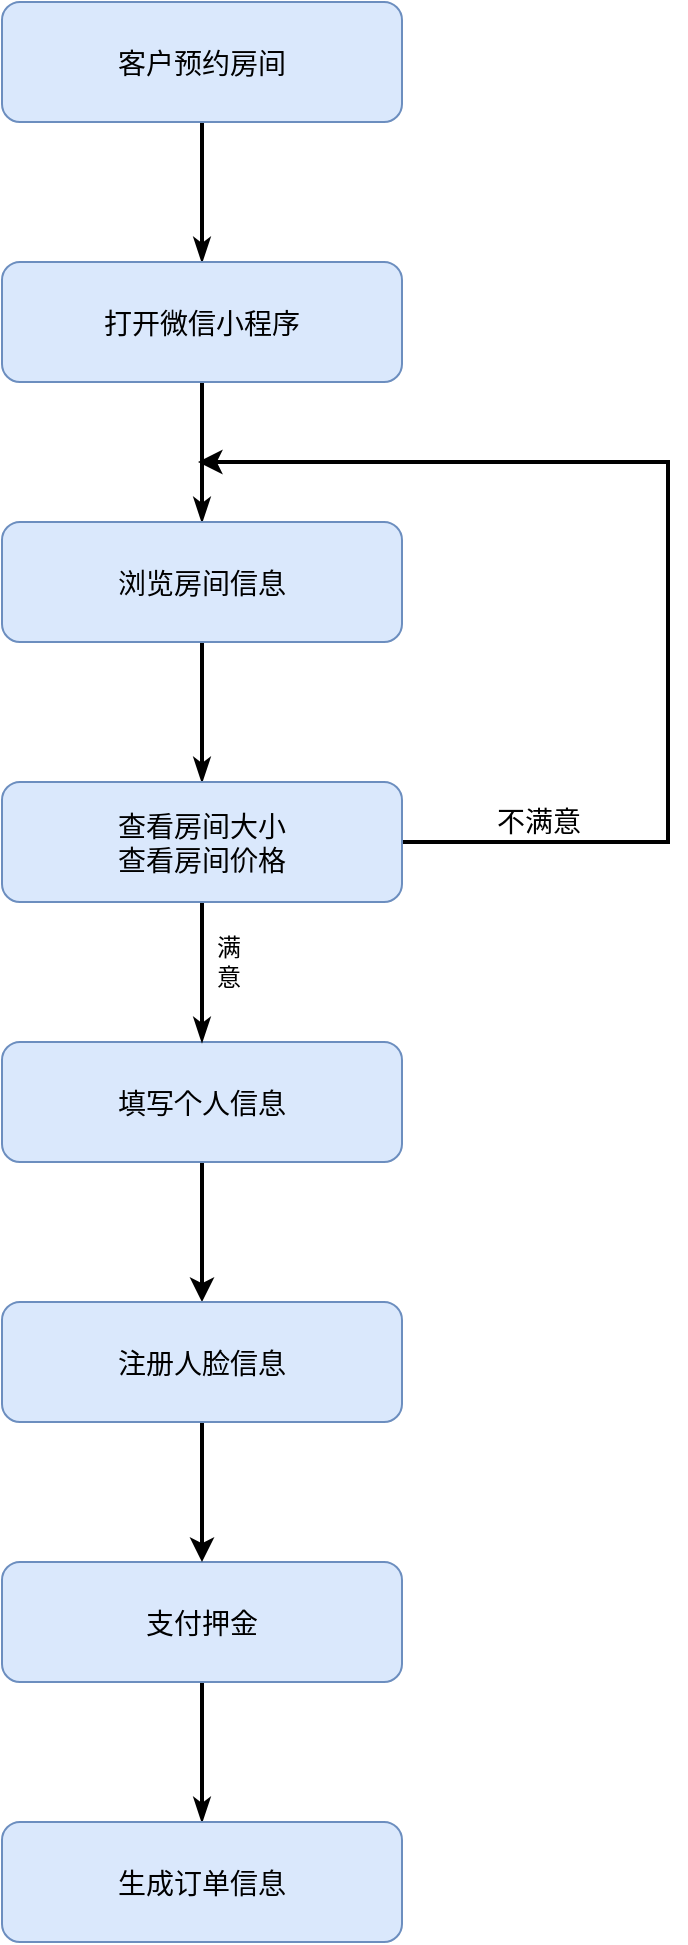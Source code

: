 <mxfile version="14.8.4" type="device"><diagram name="Page-1" id="97916047-d0de-89f5-080d-49f4d83e522f"><mxGraphModel dx="1422" dy="706" grid="1" gridSize="10" guides="1" tooltips="1" connect="1" arrows="1" fold="1" page="1" pageScale="1.5" pageWidth="1169" pageHeight="827" background="none" math="0" shadow="0"><root><mxCell id="0"/><mxCell id="1" parent="0"/><mxCell id="p2okGZMQx7w0O1E0yYvV-62" style="edgeStyle=none;rounded=0;orthogonalLoop=1;jettySize=auto;html=1;exitX=0.5;exitY=1;exitDx=0;exitDy=0;startArrow=none;startFill=0;endArrow=classicThin;endFill=1;strokeColor=#000000;strokeWidth=2;shadow=0;" parent="1" source="p2okGZMQx7w0O1E0yYvV-57" target="p2okGZMQx7w0O1E0yYvV-59" edge="1"><mxGeometry relative="1" as="geometry"/></mxCell><mxCell id="p2okGZMQx7w0O1E0yYvV-57" value="客户预约房间" style="rounded=1;fillColor=#dae8fc;strokeColor=#6c8ebf;shadow=0;fontStyle=0;fontSize=14;" parent="1" vertex="1"><mxGeometry x="687" y="60" width="200" height="60" as="geometry"/></mxCell><mxCell id="p2okGZMQx7w0O1E0yYvV-64" style="edgeStyle=none;rounded=0;orthogonalLoop=1;jettySize=auto;html=1;exitX=0.5;exitY=1;exitDx=0;exitDy=0;startArrow=none;startFill=0;endArrow=classicThin;endFill=1;strokeColor=#000000;strokeWidth=2;shadow=0;" parent="1" source="p2okGZMQx7w0O1E0yYvV-59" target="p2okGZMQx7w0O1E0yYvV-63" edge="1"><mxGeometry relative="1" as="geometry"/></mxCell><mxCell id="p2okGZMQx7w0O1E0yYvV-59" value="打开微信小程序" style="rounded=1;fillColor=#dae8fc;strokeColor=#6c8ebf;shadow=0;fontStyle=0;fontSize=14;" parent="1" vertex="1"><mxGeometry x="687" y="190" width="200" height="60" as="geometry"/></mxCell><mxCell id="p2okGZMQx7w0O1E0yYvV-89" style="edgeStyle=orthogonalEdgeStyle;rounded=0;orthogonalLoop=1;jettySize=auto;html=1;exitX=0.5;exitY=1;exitDx=0;exitDy=0;entryX=0.5;entryY=0;entryDx=0;entryDy=0;startArrow=none;startFill=0;endArrow=classicThin;endFill=1;strokeColor=#000000;strokeWidth=2;shadow=0;" parent="1" source="p2okGZMQx7w0O1E0yYvV-63" target="p2okGZMQx7w0O1E0yYvV-88" edge="1"><mxGeometry relative="1" as="geometry"/></mxCell><mxCell id="p2okGZMQx7w0O1E0yYvV-63" value="浏览房间信息" style="rounded=1;fillColor=#dae8fc;strokeColor=#6c8ebf;shadow=0;fontStyle=0;fontSize=14;" parent="1" vertex="1"><mxGeometry x="687" y="320" width="200" height="60" as="geometry"/></mxCell><mxCell id="Qs6GGJIVACqWIrOlLaIt-2" style="edgeStyle=orthogonalEdgeStyle;rounded=0;orthogonalLoop=1;jettySize=auto;html=1;exitX=0.5;exitY=1;exitDx=0;exitDy=0;strokeWidth=2;shadow=0;" parent="1" source="p2okGZMQx7w0O1E0yYvV-65" target="Qs6GGJIVACqWIrOlLaIt-1" edge="1"><mxGeometry relative="1" as="geometry"/></mxCell><mxCell id="p2okGZMQx7w0O1E0yYvV-65" value="填写个人信息" style="rounded=1;fillColor=#dae8fc;strokeColor=#6c8ebf;shadow=0;fontStyle=0;fontSize=14;" parent="1" vertex="1"><mxGeometry x="687" y="580" width="200" height="60" as="geometry"/></mxCell><mxCell id="p2okGZMQx7w0O1E0yYvV-86" style="edgeStyle=orthogonalEdgeStyle;rounded=0;orthogonalLoop=1;jettySize=auto;html=1;exitX=0.5;exitY=1;exitDx=0;exitDy=0;startArrow=none;startFill=0;endArrow=classicThin;endFill=1;strokeColor=#000000;strokeWidth=2;shadow=0;" parent="1" source="p2okGZMQx7w0O1E0yYvV-82" target="p2okGZMQx7w0O1E0yYvV-85" edge="1"><mxGeometry relative="1" as="geometry"/></mxCell><mxCell id="p2okGZMQx7w0O1E0yYvV-82" value="支付押金" style="rounded=1;fillColor=#dae8fc;strokeColor=#6c8ebf;shadow=0;fontStyle=0;fontSize=14;" parent="1" vertex="1"><mxGeometry x="687" y="840" width="200" height="60" as="geometry"/></mxCell><mxCell id="p2okGZMQx7w0O1E0yYvV-85" value="生成订单信息" style="rounded=1;fillColor=#dae8fc;strokeColor=#6c8ebf;shadow=0;fontStyle=0;fontSize=14;" parent="1" vertex="1"><mxGeometry x="687" y="970" width="200" height="60" as="geometry"/></mxCell><mxCell id="p2okGZMQx7w0O1E0yYvV-91" style="edgeStyle=orthogonalEdgeStyle;rounded=0;orthogonalLoop=1;jettySize=auto;html=1;exitX=0.5;exitY=1;exitDx=0;exitDy=0;startArrow=none;startFill=0;endArrow=classicThin;endFill=1;strokeColor=#000000;strokeWidth=2;shadow=0;" parent="1" source="p2okGZMQx7w0O1E0yYvV-88" target="p2okGZMQx7w0O1E0yYvV-65" edge="1"><mxGeometry relative="1" as="geometry"/></mxCell><mxCell id="9EWCZY1uvIl-fMOv-7uS-2" style="edgeStyle=elbowEdgeStyle;rounded=0;orthogonalLoop=1;jettySize=auto;html=1;exitX=1;exitY=0.5;exitDx=0;exitDy=0;entryX=1;entryY=0.5;entryDx=0;entryDy=0;shadow=0;strokeWidth=2;" edge="1" parent="1" source="p2okGZMQx7w0O1E0yYvV-88"><mxGeometry relative="1" as="geometry"><mxPoint x="785" y="290" as="targetPoint"/><Array as="points"><mxPoint x="1020" y="380"/><mxPoint x="1030" y="380"/><mxPoint x="1050" y="380"/><mxPoint x="900" y="390"/></Array></mxGeometry></mxCell><mxCell id="p2okGZMQx7w0O1E0yYvV-88" value="查看房间大小&#10;查看房间价格" style="rounded=1;fillColor=#dae8fc;strokeColor=#6c8ebf;shadow=0;fontStyle=0;fontSize=14;" parent="1" vertex="1"><mxGeometry x="687" y="450" width="200" height="60" as="geometry"/></mxCell><mxCell id="p2okGZMQx7w0O1E0yYvV-93" value="&lt;font style=&quot;font-size: 14px&quot;&gt;不满意&lt;/font&gt;" style="text;html=1;align=center;verticalAlign=middle;resizable=0;points=[];autosize=1;strokeColor=none;shadow=0;" parent="1" vertex="1"><mxGeometry x="925" y="460" width="60" height="20" as="geometry"/></mxCell><mxCell id="p2okGZMQx7w0O1E0yYvV-95" value="满&lt;br style=&quot;font-size: 14px&quot;&gt;意" style="text;html=1;align=center;verticalAlign=middle;resizable=0;points=[];autosize=1;strokeColor=none;shadow=0;" parent="1" vertex="1"><mxGeometry x="785" y="525" width="30" height="30" as="geometry"/></mxCell><mxCell id="Qs6GGJIVACqWIrOlLaIt-3" style="edgeStyle=orthogonalEdgeStyle;rounded=0;orthogonalLoop=1;jettySize=auto;html=1;exitX=0.5;exitY=1;exitDx=0;exitDy=0;strokeWidth=2;shadow=0;" parent="1" source="Qs6GGJIVACqWIrOlLaIt-1" target="p2okGZMQx7w0O1E0yYvV-82" edge="1"><mxGeometry relative="1" as="geometry"/></mxCell><mxCell id="Qs6GGJIVACqWIrOlLaIt-1" value="注册人脸信息" style="rounded=1;fillColor=#dae8fc;strokeColor=#6c8ebf;shadow=0;fontStyle=0;fontSize=14;" parent="1" vertex="1"><mxGeometry x="687" y="710" width="200" height="60" as="geometry"/></mxCell></root></mxGraphModel></diagram></mxfile>